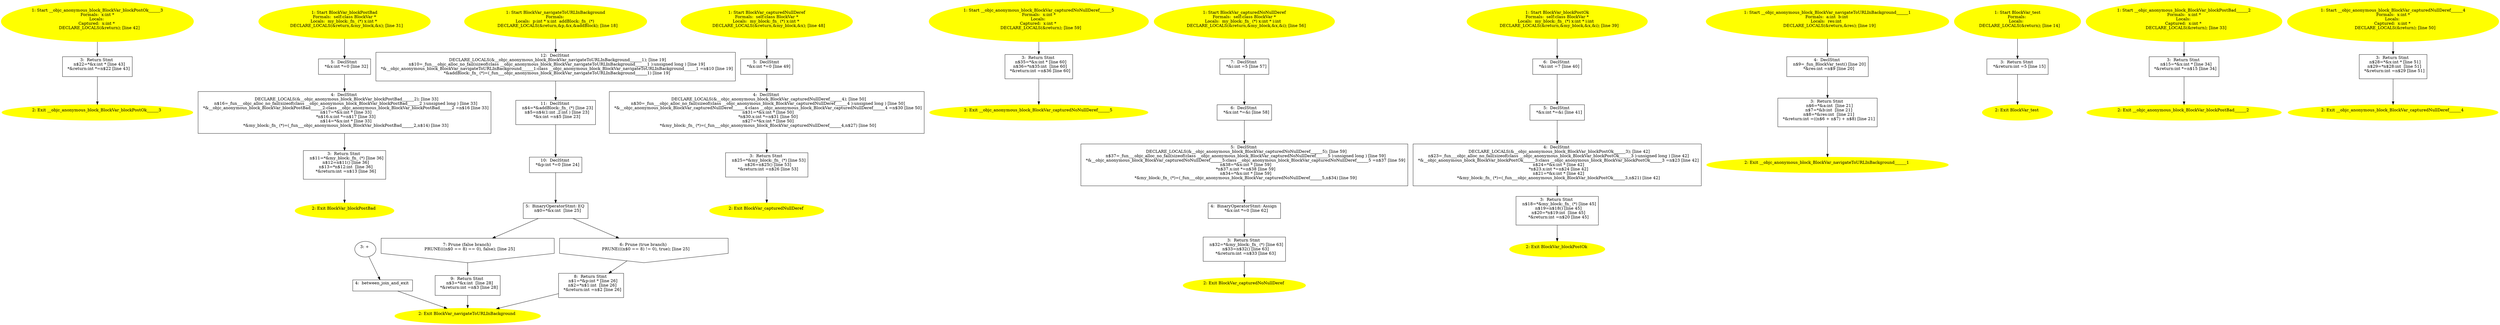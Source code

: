 /* @generated */
digraph iCFG {
"__objc_anonymous_block_BlockVar_blockPostOk______3.f2be4667efa44c622733276c7c4d297f_3" [label="3:  Return Stmt \n   n$22=*&x:int * [line 43]\n  *&return:int *=n$22 [line 43]\n " shape="box"]
	

	 "__objc_anonymous_block_BlockVar_blockPostOk______3.f2be4667efa44c622733276c7c4d297f_3" -> "__objc_anonymous_block_BlockVar_blockPostOk______3.f2be4667efa44c622733276c7c4d297f_2" ;
"__objc_anonymous_block_BlockVar_blockPostOk______3.f2be4667efa44c622733276c7c4d297f_2" [label="2: Exit __objc_anonymous_block_BlockVar_blockPostOk______3 \n  " color=yellow style=filled]
	

"__objc_anonymous_block_BlockVar_blockPostOk______3.f2be4667efa44c622733276c7c4d297f_1" [label="1: Start __objc_anonymous_block_BlockVar_blockPostOk______3\nFormals:  x:int *\nLocals: \nCaptured:  x:int * \n   DECLARE_LOCALS(&return); [line 42]\n " color=yellow style=filled]
	

	 "__objc_anonymous_block_BlockVar_blockPostOk______3.f2be4667efa44c622733276c7c4d297f_1" -> "__objc_anonymous_block_BlockVar_blockPostOk______3.f2be4667efa44c622733276c7c4d297f_3" ;
"BlockVar_blockPostBadinstance.e47d278e1aace10687b3d96b5c46d4e0_5" [label="5:  DeclStmt \n   *&x:int *=0 [line 32]\n " shape="box"]
	

	 "BlockVar_blockPostBadinstance.e47d278e1aace10687b3d96b5c46d4e0_5" -> "BlockVar_blockPostBadinstance.e47d278e1aace10687b3d96b5c46d4e0_4" ;
"BlockVar_blockPostBadinstance.e47d278e1aace10687b3d96b5c46d4e0_4" [label="4:  DeclStmt \n   DECLARE_LOCALS(&__objc_anonymous_block_BlockVar_blockPostBad______2); [line 33]\n  n$16=_fun___objc_alloc_no_fail(sizeof(class __objc_anonymous_block_BlockVar_blockPostBad______2 ):unsigned long ) [line 33]\n  *&__objc_anonymous_block_BlockVar_blockPostBad______2:class __objc_anonymous_block_BlockVar_blockPostBad______2 =n$16 [line 33]\n  n$17=*&x:int * [line 33]\n  *n$16.x:int *=n$17 [line 33]\n  n$14=*&x:int * [line 33]\n  *&my_block:_fn_ (*)=(_fun___objc_anonymous_block_BlockVar_blockPostBad______2,n$14) [line 33]\n " shape="box"]
	

	 "BlockVar_blockPostBadinstance.e47d278e1aace10687b3d96b5c46d4e0_4" -> "BlockVar_blockPostBadinstance.e47d278e1aace10687b3d96b5c46d4e0_3" ;
"BlockVar_blockPostBadinstance.e47d278e1aace10687b3d96b5c46d4e0_3" [label="3:  Return Stmt \n   n$11=*&my_block:_fn_ (*) [line 36]\n  n$12=n$11() [line 36]\n  n$13=*n$12:int  [line 36]\n  *&return:int =n$13 [line 36]\n " shape="box"]
	

	 "BlockVar_blockPostBadinstance.e47d278e1aace10687b3d96b5c46d4e0_3" -> "BlockVar_blockPostBadinstance.e47d278e1aace10687b3d96b5c46d4e0_2" ;
"BlockVar_blockPostBadinstance.e47d278e1aace10687b3d96b5c46d4e0_2" [label="2: Exit BlockVar_blockPostBad \n  " color=yellow style=filled]
	

"BlockVar_blockPostBadinstance.e47d278e1aace10687b3d96b5c46d4e0_1" [label="1: Start BlockVar_blockPostBad\nFormals:  self:class BlockVar *\nLocals:  my_block:_fn_ (*) x:int * \n   DECLARE_LOCALS(&return,&my_block,&x); [line 31]\n " color=yellow style=filled]
	

	 "BlockVar_blockPostBadinstance.e47d278e1aace10687b3d96b5c46d4e0_1" -> "BlockVar_blockPostBadinstance.e47d278e1aace10687b3d96b5c46d4e0_5" ;
"BlockVar_navigateToURLInBackgroundclass.1883c5b75534d88e294902bb279561c2_12" [label="12:  DeclStmt \n   DECLARE_LOCALS(&__objc_anonymous_block_BlockVar_navigateToURLInBackground______1); [line 19]\n  n$10=_fun___objc_alloc_no_fail(sizeof(class __objc_anonymous_block_BlockVar_navigateToURLInBackground______1 ):unsigned long ) [line 19]\n  *&__objc_anonymous_block_BlockVar_navigateToURLInBackground______1:class __objc_anonymous_block_BlockVar_navigateToURLInBackground______1 =n$10 [line 19]\n  *&addBlock:_fn_ (*)=(_fun___objc_anonymous_block_BlockVar_navigateToURLInBackground______1) [line 19]\n " shape="box"]
	

	 "BlockVar_navigateToURLInBackgroundclass.1883c5b75534d88e294902bb279561c2_12" -> "BlockVar_navigateToURLInBackgroundclass.1883c5b75534d88e294902bb279561c2_11" ;
"BlockVar_navigateToURLInBackgroundclass.1883c5b75534d88e294902bb279561c2_11" [label="11:  DeclStmt \n   n$4=*&addBlock:_fn_ (*) [line 23]\n  n$5=n$4(1:int ,2:int ) [line 23]\n  *&x:int =n$5 [line 23]\n " shape="box"]
	

	 "BlockVar_navigateToURLInBackgroundclass.1883c5b75534d88e294902bb279561c2_11" -> "BlockVar_navigateToURLInBackgroundclass.1883c5b75534d88e294902bb279561c2_10" ;
"BlockVar_navigateToURLInBackgroundclass.1883c5b75534d88e294902bb279561c2_10" [label="10:  DeclStmt \n   *&p:int *=0 [line 24]\n " shape="box"]
	

	 "BlockVar_navigateToURLInBackgroundclass.1883c5b75534d88e294902bb279561c2_10" -> "BlockVar_navigateToURLInBackgroundclass.1883c5b75534d88e294902bb279561c2_5" ;
"BlockVar_navigateToURLInBackgroundclass.1883c5b75534d88e294902bb279561c2_9" [label="9:  Return Stmt \n   n$3=*&x:int  [line 28]\n  *&return:int =n$3 [line 28]\n " shape="box"]
	

	 "BlockVar_navigateToURLInBackgroundclass.1883c5b75534d88e294902bb279561c2_9" -> "BlockVar_navigateToURLInBackgroundclass.1883c5b75534d88e294902bb279561c2_2" ;
"BlockVar_navigateToURLInBackgroundclass.1883c5b75534d88e294902bb279561c2_8" [label="8:  Return Stmt \n   n$1=*&p:int * [line 26]\n  n$2=*n$1:int  [line 26]\n  *&return:int =n$2 [line 26]\n " shape="box"]
	

	 "BlockVar_navigateToURLInBackgroundclass.1883c5b75534d88e294902bb279561c2_8" -> "BlockVar_navigateToURLInBackgroundclass.1883c5b75534d88e294902bb279561c2_2" ;
"BlockVar_navigateToURLInBackgroundclass.1883c5b75534d88e294902bb279561c2_7" [label="7: Prune (false branch) \n   PRUNE(((n$0 == 8) == 0), false); [line 25]\n " shape="invhouse"]
	

	 "BlockVar_navigateToURLInBackgroundclass.1883c5b75534d88e294902bb279561c2_7" -> "BlockVar_navigateToURLInBackgroundclass.1883c5b75534d88e294902bb279561c2_9" ;
"BlockVar_navigateToURLInBackgroundclass.1883c5b75534d88e294902bb279561c2_6" [label="6: Prune (true branch) \n   PRUNE(((n$0 == 8) != 0), true); [line 25]\n " shape="invhouse"]
	

	 "BlockVar_navigateToURLInBackgroundclass.1883c5b75534d88e294902bb279561c2_6" -> "BlockVar_navigateToURLInBackgroundclass.1883c5b75534d88e294902bb279561c2_8" ;
"BlockVar_navigateToURLInBackgroundclass.1883c5b75534d88e294902bb279561c2_5" [label="5:  BinaryOperatorStmt: EQ \n   n$0=*&x:int  [line 25]\n " shape="box"]
	

	 "BlockVar_navigateToURLInBackgroundclass.1883c5b75534d88e294902bb279561c2_5" -> "BlockVar_navigateToURLInBackgroundclass.1883c5b75534d88e294902bb279561c2_6" ;
	 "BlockVar_navigateToURLInBackgroundclass.1883c5b75534d88e294902bb279561c2_5" -> "BlockVar_navigateToURLInBackgroundclass.1883c5b75534d88e294902bb279561c2_7" ;
"BlockVar_navigateToURLInBackgroundclass.1883c5b75534d88e294902bb279561c2_4" [label="4:  between_join_and_exit \n  " shape="box"]
	

	 "BlockVar_navigateToURLInBackgroundclass.1883c5b75534d88e294902bb279561c2_4" -> "BlockVar_navigateToURLInBackgroundclass.1883c5b75534d88e294902bb279561c2_2" ;
"BlockVar_navigateToURLInBackgroundclass.1883c5b75534d88e294902bb279561c2_3" [label="3: + \n  " ]
	

	 "BlockVar_navigateToURLInBackgroundclass.1883c5b75534d88e294902bb279561c2_3" -> "BlockVar_navigateToURLInBackgroundclass.1883c5b75534d88e294902bb279561c2_4" ;
"BlockVar_navigateToURLInBackgroundclass.1883c5b75534d88e294902bb279561c2_2" [label="2: Exit BlockVar_navigateToURLInBackground \n  " color=yellow style=filled]
	

"BlockVar_navigateToURLInBackgroundclass.1883c5b75534d88e294902bb279561c2_1" [label="1: Start BlockVar_navigateToURLInBackground\nFormals: \nLocals:  p:int * x:int  addBlock:_fn_ (*) \n   DECLARE_LOCALS(&return,&p,&x,&addBlock); [line 18]\n " color=yellow style=filled]
	

	 "BlockVar_navigateToURLInBackgroundclass.1883c5b75534d88e294902bb279561c2_1" -> "BlockVar_navigateToURLInBackgroundclass.1883c5b75534d88e294902bb279561c2_12" ;
"BlockVar_capturedNullDerefinstance.9e4f71427f286003b27a119d6e00fe48_5" [label="5:  DeclStmt \n   *&x:int *=0 [line 49]\n " shape="box"]
	

	 "BlockVar_capturedNullDerefinstance.9e4f71427f286003b27a119d6e00fe48_5" -> "BlockVar_capturedNullDerefinstance.9e4f71427f286003b27a119d6e00fe48_4" ;
"BlockVar_capturedNullDerefinstance.9e4f71427f286003b27a119d6e00fe48_4" [label="4:  DeclStmt \n   DECLARE_LOCALS(&__objc_anonymous_block_BlockVar_capturedNullDeref______4); [line 50]\n  n$30=_fun___objc_alloc_no_fail(sizeof(class __objc_anonymous_block_BlockVar_capturedNullDeref______4 ):unsigned long ) [line 50]\n  *&__objc_anonymous_block_BlockVar_capturedNullDeref______4:class __objc_anonymous_block_BlockVar_capturedNullDeref______4 =n$30 [line 50]\n  n$31=*&x:int * [line 50]\n  *n$30.x:int *=n$31 [line 50]\n  n$27=*&x:int * [line 50]\n  *&my_block:_fn_ (*)=(_fun___objc_anonymous_block_BlockVar_capturedNullDeref______4,n$27) [line 50]\n " shape="box"]
	

	 "BlockVar_capturedNullDerefinstance.9e4f71427f286003b27a119d6e00fe48_4" -> "BlockVar_capturedNullDerefinstance.9e4f71427f286003b27a119d6e00fe48_3" ;
"BlockVar_capturedNullDerefinstance.9e4f71427f286003b27a119d6e00fe48_3" [label="3:  Return Stmt \n   n$25=*&my_block:_fn_ (*) [line 53]\n  n$26=n$25() [line 53]\n  *&return:int =n$26 [line 53]\n " shape="box"]
	

	 "BlockVar_capturedNullDerefinstance.9e4f71427f286003b27a119d6e00fe48_3" -> "BlockVar_capturedNullDerefinstance.9e4f71427f286003b27a119d6e00fe48_2" ;
"BlockVar_capturedNullDerefinstance.9e4f71427f286003b27a119d6e00fe48_2" [label="2: Exit BlockVar_capturedNullDeref \n  " color=yellow style=filled]
	

"BlockVar_capturedNullDerefinstance.9e4f71427f286003b27a119d6e00fe48_1" [label="1: Start BlockVar_capturedNullDeref\nFormals:  self:class BlockVar *\nLocals:  my_block:_fn_ (*) x:int * \n   DECLARE_LOCALS(&return,&my_block,&x); [line 48]\n " color=yellow style=filled]
	

	 "BlockVar_capturedNullDerefinstance.9e4f71427f286003b27a119d6e00fe48_1" -> "BlockVar_capturedNullDerefinstance.9e4f71427f286003b27a119d6e00fe48_5" ;
"__objc_anonymous_block_BlockVar_capturedNoNullDeref______5.a69652ca6dc4ed671ff08f723284fc6f_3" [label="3:  Return Stmt \n   n$35=*&x:int * [line 60]\n  n$36=*n$35:int  [line 60]\n  *&return:int =n$36 [line 60]\n " shape="box"]
	

	 "__objc_anonymous_block_BlockVar_capturedNoNullDeref______5.a69652ca6dc4ed671ff08f723284fc6f_3" -> "__objc_anonymous_block_BlockVar_capturedNoNullDeref______5.a69652ca6dc4ed671ff08f723284fc6f_2" ;
"__objc_anonymous_block_BlockVar_capturedNoNullDeref______5.a69652ca6dc4ed671ff08f723284fc6f_2" [label="2: Exit __objc_anonymous_block_BlockVar_capturedNoNullDeref______5 \n  " color=yellow style=filled]
	

"__objc_anonymous_block_BlockVar_capturedNoNullDeref______5.a69652ca6dc4ed671ff08f723284fc6f_1" [label="1: Start __objc_anonymous_block_BlockVar_capturedNoNullDeref______5\nFormals:  x:int *\nLocals: \nCaptured:  x:int * \n   DECLARE_LOCALS(&return); [line 59]\n " color=yellow style=filled]
	

	 "__objc_anonymous_block_BlockVar_capturedNoNullDeref______5.a69652ca6dc4ed671ff08f723284fc6f_1" -> "__objc_anonymous_block_BlockVar_capturedNoNullDeref______5.a69652ca6dc4ed671ff08f723284fc6f_3" ;
"BlockVar_capturedNoNullDerefinstance.4627aca3ef96b65443c6a7bed279d1be_7" [label="7:  DeclStmt \n   *&i:int =5 [line 57]\n " shape="box"]
	

	 "BlockVar_capturedNoNullDerefinstance.4627aca3ef96b65443c6a7bed279d1be_7" -> "BlockVar_capturedNoNullDerefinstance.4627aca3ef96b65443c6a7bed279d1be_6" ;
"BlockVar_capturedNoNullDerefinstance.4627aca3ef96b65443c6a7bed279d1be_6" [label="6:  DeclStmt \n   *&x:int *=&i [line 58]\n " shape="box"]
	

	 "BlockVar_capturedNoNullDerefinstance.4627aca3ef96b65443c6a7bed279d1be_6" -> "BlockVar_capturedNoNullDerefinstance.4627aca3ef96b65443c6a7bed279d1be_5" ;
"BlockVar_capturedNoNullDerefinstance.4627aca3ef96b65443c6a7bed279d1be_5" [label="5:  DeclStmt \n   DECLARE_LOCALS(&__objc_anonymous_block_BlockVar_capturedNoNullDeref______5); [line 59]\n  n$37=_fun___objc_alloc_no_fail(sizeof(class __objc_anonymous_block_BlockVar_capturedNoNullDeref______5 ):unsigned long ) [line 59]\n  *&__objc_anonymous_block_BlockVar_capturedNoNullDeref______5:class __objc_anonymous_block_BlockVar_capturedNoNullDeref______5 =n$37 [line 59]\n  n$38=*&x:int * [line 59]\n  *n$37.x:int *=n$38 [line 59]\n  n$34=*&x:int * [line 59]\n  *&my_block:_fn_ (*)=(_fun___objc_anonymous_block_BlockVar_capturedNoNullDeref______5,n$34) [line 59]\n " shape="box"]
	

	 "BlockVar_capturedNoNullDerefinstance.4627aca3ef96b65443c6a7bed279d1be_5" -> "BlockVar_capturedNoNullDerefinstance.4627aca3ef96b65443c6a7bed279d1be_4" ;
"BlockVar_capturedNoNullDerefinstance.4627aca3ef96b65443c6a7bed279d1be_4" [label="4:  BinaryOperatorStmt: Assign \n   *&x:int *=0 [line 62]\n " shape="box"]
	

	 "BlockVar_capturedNoNullDerefinstance.4627aca3ef96b65443c6a7bed279d1be_4" -> "BlockVar_capturedNoNullDerefinstance.4627aca3ef96b65443c6a7bed279d1be_3" ;
"BlockVar_capturedNoNullDerefinstance.4627aca3ef96b65443c6a7bed279d1be_3" [label="3:  Return Stmt \n   n$32=*&my_block:_fn_ (*) [line 63]\n  n$33=n$32() [line 63]\n  *&return:int =n$33 [line 63]\n " shape="box"]
	

	 "BlockVar_capturedNoNullDerefinstance.4627aca3ef96b65443c6a7bed279d1be_3" -> "BlockVar_capturedNoNullDerefinstance.4627aca3ef96b65443c6a7bed279d1be_2" ;
"BlockVar_capturedNoNullDerefinstance.4627aca3ef96b65443c6a7bed279d1be_2" [label="2: Exit BlockVar_capturedNoNullDeref \n  " color=yellow style=filled]
	

"BlockVar_capturedNoNullDerefinstance.4627aca3ef96b65443c6a7bed279d1be_1" [label="1: Start BlockVar_capturedNoNullDeref\nFormals:  self:class BlockVar *\nLocals:  my_block:_fn_ (*) x:int * i:int  \n   DECLARE_LOCALS(&return,&my_block,&x,&i); [line 56]\n " color=yellow style=filled]
	

	 "BlockVar_capturedNoNullDerefinstance.4627aca3ef96b65443c6a7bed279d1be_1" -> "BlockVar_capturedNoNullDerefinstance.4627aca3ef96b65443c6a7bed279d1be_7" ;
"BlockVar_blockPostOkinstance.9a605e720f6038e4ed4835476f813324_6" [label="6:  DeclStmt \n   *&i:int =7 [line 40]\n " shape="box"]
	

	 "BlockVar_blockPostOkinstance.9a605e720f6038e4ed4835476f813324_6" -> "BlockVar_blockPostOkinstance.9a605e720f6038e4ed4835476f813324_5" ;
"BlockVar_blockPostOkinstance.9a605e720f6038e4ed4835476f813324_5" [label="5:  DeclStmt \n   *&x:int *=&i [line 41]\n " shape="box"]
	

	 "BlockVar_blockPostOkinstance.9a605e720f6038e4ed4835476f813324_5" -> "BlockVar_blockPostOkinstance.9a605e720f6038e4ed4835476f813324_4" ;
"BlockVar_blockPostOkinstance.9a605e720f6038e4ed4835476f813324_4" [label="4:  DeclStmt \n   DECLARE_LOCALS(&__objc_anonymous_block_BlockVar_blockPostOk______3); [line 42]\n  n$23=_fun___objc_alloc_no_fail(sizeof(class __objc_anonymous_block_BlockVar_blockPostOk______3 ):unsigned long ) [line 42]\n  *&__objc_anonymous_block_BlockVar_blockPostOk______3:class __objc_anonymous_block_BlockVar_blockPostOk______3 =n$23 [line 42]\n  n$24=*&x:int * [line 42]\n  *n$23.x:int *=n$24 [line 42]\n  n$21=*&x:int * [line 42]\n  *&my_block:_fn_ (*)=(_fun___objc_anonymous_block_BlockVar_blockPostOk______3,n$21) [line 42]\n " shape="box"]
	

	 "BlockVar_blockPostOkinstance.9a605e720f6038e4ed4835476f813324_4" -> "BlockVar_blockPostOkinstance.9a605e720f6038e4ed4835476f813324_3" ;
"BlockVar_blockPostOkinstance.9a605e720f6038e4ed4835476f813324_3" [label="3:  Return Stmt \n   n$18=*&my_block:_fn_ (*) [line 45]\n  n$19=n$18() [line 45]\n  n$20=*n$19:int  [line 45]\n  *&return:int =n$20 [line 45]\n " shape="box"]
	

	 "BlockVar_blockPostOkinstance.9a605e720f6038e4ed4835476f813324_3" -> "BlockVar_blockPostOkinstance.9a605e720f6038e4ed4835476f813324_2" ;
"BlockVar_blockPostOkinstance.9a605e720f6038e4ed4835476f813324_2" [label="2: Exit BlockVar_blockPostOk \n  " color=yellow style=filled]
	

"BlockVar_blockPostOkinstance.9a605e720f6038e4ed4835476f813324_1" [label="1: Start BlockVar_blockPostOk\nFormals:  self:class BlockVar *\nLocals:  my_block:_fn_ (*) x:int * i:int  \n   DECLARE_LOCALS(&return,&my_block,&x,&i); [line 39]\n " color=yellow style=filled]
	

	 "BlockVar_blockPostOkinstance.9a605e720f6038e4ed4835476f813324_1" -> "BlockVar_blockPostOkinstance.9a605e720f6038e4ed4835476f813324_6" ;
"__objc_anonymous_block_BlockVar_navigateToURLInBackground______1.834bbb8d73aa8453b2bf0ca15a1945f0_4" [label="4:  DeclStmt \n   n$9=_fun_BlockVar_test() [line 20]\n  *&res:int =n$9 [line 20]\n " shape="box"]
	

	 "__objc_anonymous_block_BlockVar_navigateToURLInBackground______1.834bbb8d73aa8453b2bf0ca15a1945f0_4" -> "__objc_anonymous_block_BlockVar_navigateToURLInBackground______1.834bbb8d73aa8453b2bf0ca15a1945f0_3" ;
"__objc_anonymous_block_BlockVar_navigateToURLInBackground______1.834bbb8d73aa8453b2bf0ca15a1945f0_3" [label="3:  Return Stmt \n   n$6=*&a:int  [line 21]\n  n$7=*&b:int  [line 21]\n  n$8=*&res:int  [line 21]\n  *&return:int =((n$6 + n$7) + n$8) [line 21]\n " shape="box"]
	

	 "__objc_anonymous_block_BlockVar_navigateToURLInBackground______1.834bbb8d73aa8453b2bf0ca15a1945f0_3" -> "__objc_anonymous_block_BlockVar_navigateToURLInBackground______1.834bbb8d73aa8453b2bf0ca15a1945f0_2" ;
"__objc_anonymous_block_BlockVar_navigateToURLInBackground______1.834bbb8d73aa8453b2bf0ca15a1945f0_2" [label="2: Exit __objc_anonymous_block_BlockVar_navigateToURLInBackground______1 \n  " color=yellow style=filled]
	

"__objc_anonymous_block_BlockVar_navigateToURLInBackground______1.834bbb8d73aa8453b2bf0ca15a1945f0_1" [label="1: Start __objc_anonymous_block_BlockVar_navigateToURLInBackground______1\nFormals:  a:int  b:int \nLocals:  res:int  \n   DECLARE_LOCALS(&return,&res); [line 19]\n " color=yellow style=filled]
	

	 "__objc_anonymous_block_BlockVar_navigateToURLInBackground______1.834bbb8d73aa8453b2bf0ca15a1945f0_1" -> "__objc_anonymous_block_BlockVar_navigateToURLInBackground______1.834bbb8d73aa8453b2bf0ca15a1945f0_4" ;
"BlockVar_testclass.5f7795eca074e81e3191d0a89d1ed8aa_3" [label="3:  Return Stmt \n   *&return:int =5 [line 15]\n " shape="box"]
	

	 "BlockVar_testclass.5f7795eca074e81e3191d0a89d1ed8aa_3" -> "BlockVar_testclass.5f7795eca074e81e3191d0a89d1ed8aa_2" ;
"BlockVar_testclass.5f7795eca074e81e3191d0a89d1ed8aa_2" [label="2: Exit BlockVar_test \n  " color=yellow style=filled]
	

"BlockVar_testclass.5f7795eca074e81e3191d0a89d1ed8aa_1" [label="1: Start BlockVar_test\nFormals: \nLocals:  \n   DECLARE_LOCALS(&return); [line 14]\n " color=yellow style=filled]
	

	 "BlockVar_testclass.5f7795eca074e81e3191d0a89d1ed8aa_1" -> "BlockVar_testclass.5f7795eca074e81e3191d0a89d1ed8aa_3" ;
"__objc_anonymous_block_BlockVar_blockPostBad______2.2fddd3e23281c5e109f42eca4da2649e_3" [label="3:  Return Stmt \n   n$15=*&x:int * [line 34]\n  *&return:int *=n$15 [line 34]\n " shape="box"]
	

	 "__objc_anonymous_block_BlockVar_blockPostBad______2.2fddd3e23281c5e109f42eca4da2649e_3" -> "__objc_anonymous_block_BlockVar_blockPostBad______2.2fddd3e23281c5e109f42eca4da2649e_2" ;
"__objc_anonymous_block_BlockVar_blockPostBad______2.2fddd3e23281c5e109f42eca4da2649e_2" [label="2: Exit __objc_anonymous_block_BlockVar_blockPostBad______2 \n  " color=yellow style=filled]
	

"__objc_anonymous_block_BlockVar_blockPostBad______2.2fddd3e23281c5e109f42eca4da2649e_1" [label="1: Start __objc_anonymous_block_BlockVar_blockPostBad______2\nFormals:  x:int *\nLocals: \nCaptured:  x:int * \n   DECLARE_LOCALS(&return); [line 33]\n " color=yellow style=filled]
	

	 "__objc_anonymous_block_BlockVar_blockPostBad______2.2fddd3e23281c5e109f42eca4da2649e_1" -> "__objc_anonymous_block_BlockVar_blockPostBad______2.2fddd3e23281c5e109f42eca4da2649e_3" ;
"__objc_anonymous_block_BlockVar_capturedNullDeref______4.7fcdd542b7a329c127af77d35f03368e_3" [label="3:  Return Stmt \n   n$28=*&x:int * [line 51]\n  n$29=*n$28:int  [line 51]\n  *&return:int =n$29 [line 51]\n " shape="box"]
	

	 "__objc_anonymous_block_BlockVar_capturedNullDeref______4.7fcdd542b7a329c127af77d35f03368e_3" -> "__objc_anonymous_block_BlockVar_capturedNullDeref______4.7fcdd542b7a329c127af77d35f03368e_2" ;
"__objc_anonymous_block_BlockVar_capturedNullDeref______4.7fcdd542b7a329c127af77d35f03368e_2" [label="2: Exit __objc_anonymous_block_BlockVar_capturedNullDeref______4 \n  " color=yellow style=filled]
	

"__objc_anonymous_block_BlockVar_capturedNullDeref______4.7fcdd542b7a329c127af77d35f03368e_1" [label="1: Start __objc_anonymous_block_BlockVar_capturedNullDeref______4\nFormals:  x:int *\nLocals: \nCaptured:  x:int * \n   DECLARE_LOCALS(&return); [line 50]\n " color=yellow style=filled]
	

	 "__objc_anonymous_block_BlockVar_capturedNullDeref______4.7fcdd542b7a329c127af77d35f03368e_1" -> "__objc_anonymous_block_BlockVar_capturedNullDeref______4.7fcdd542b7a329c127af77d35f03368e_3" ;
}
